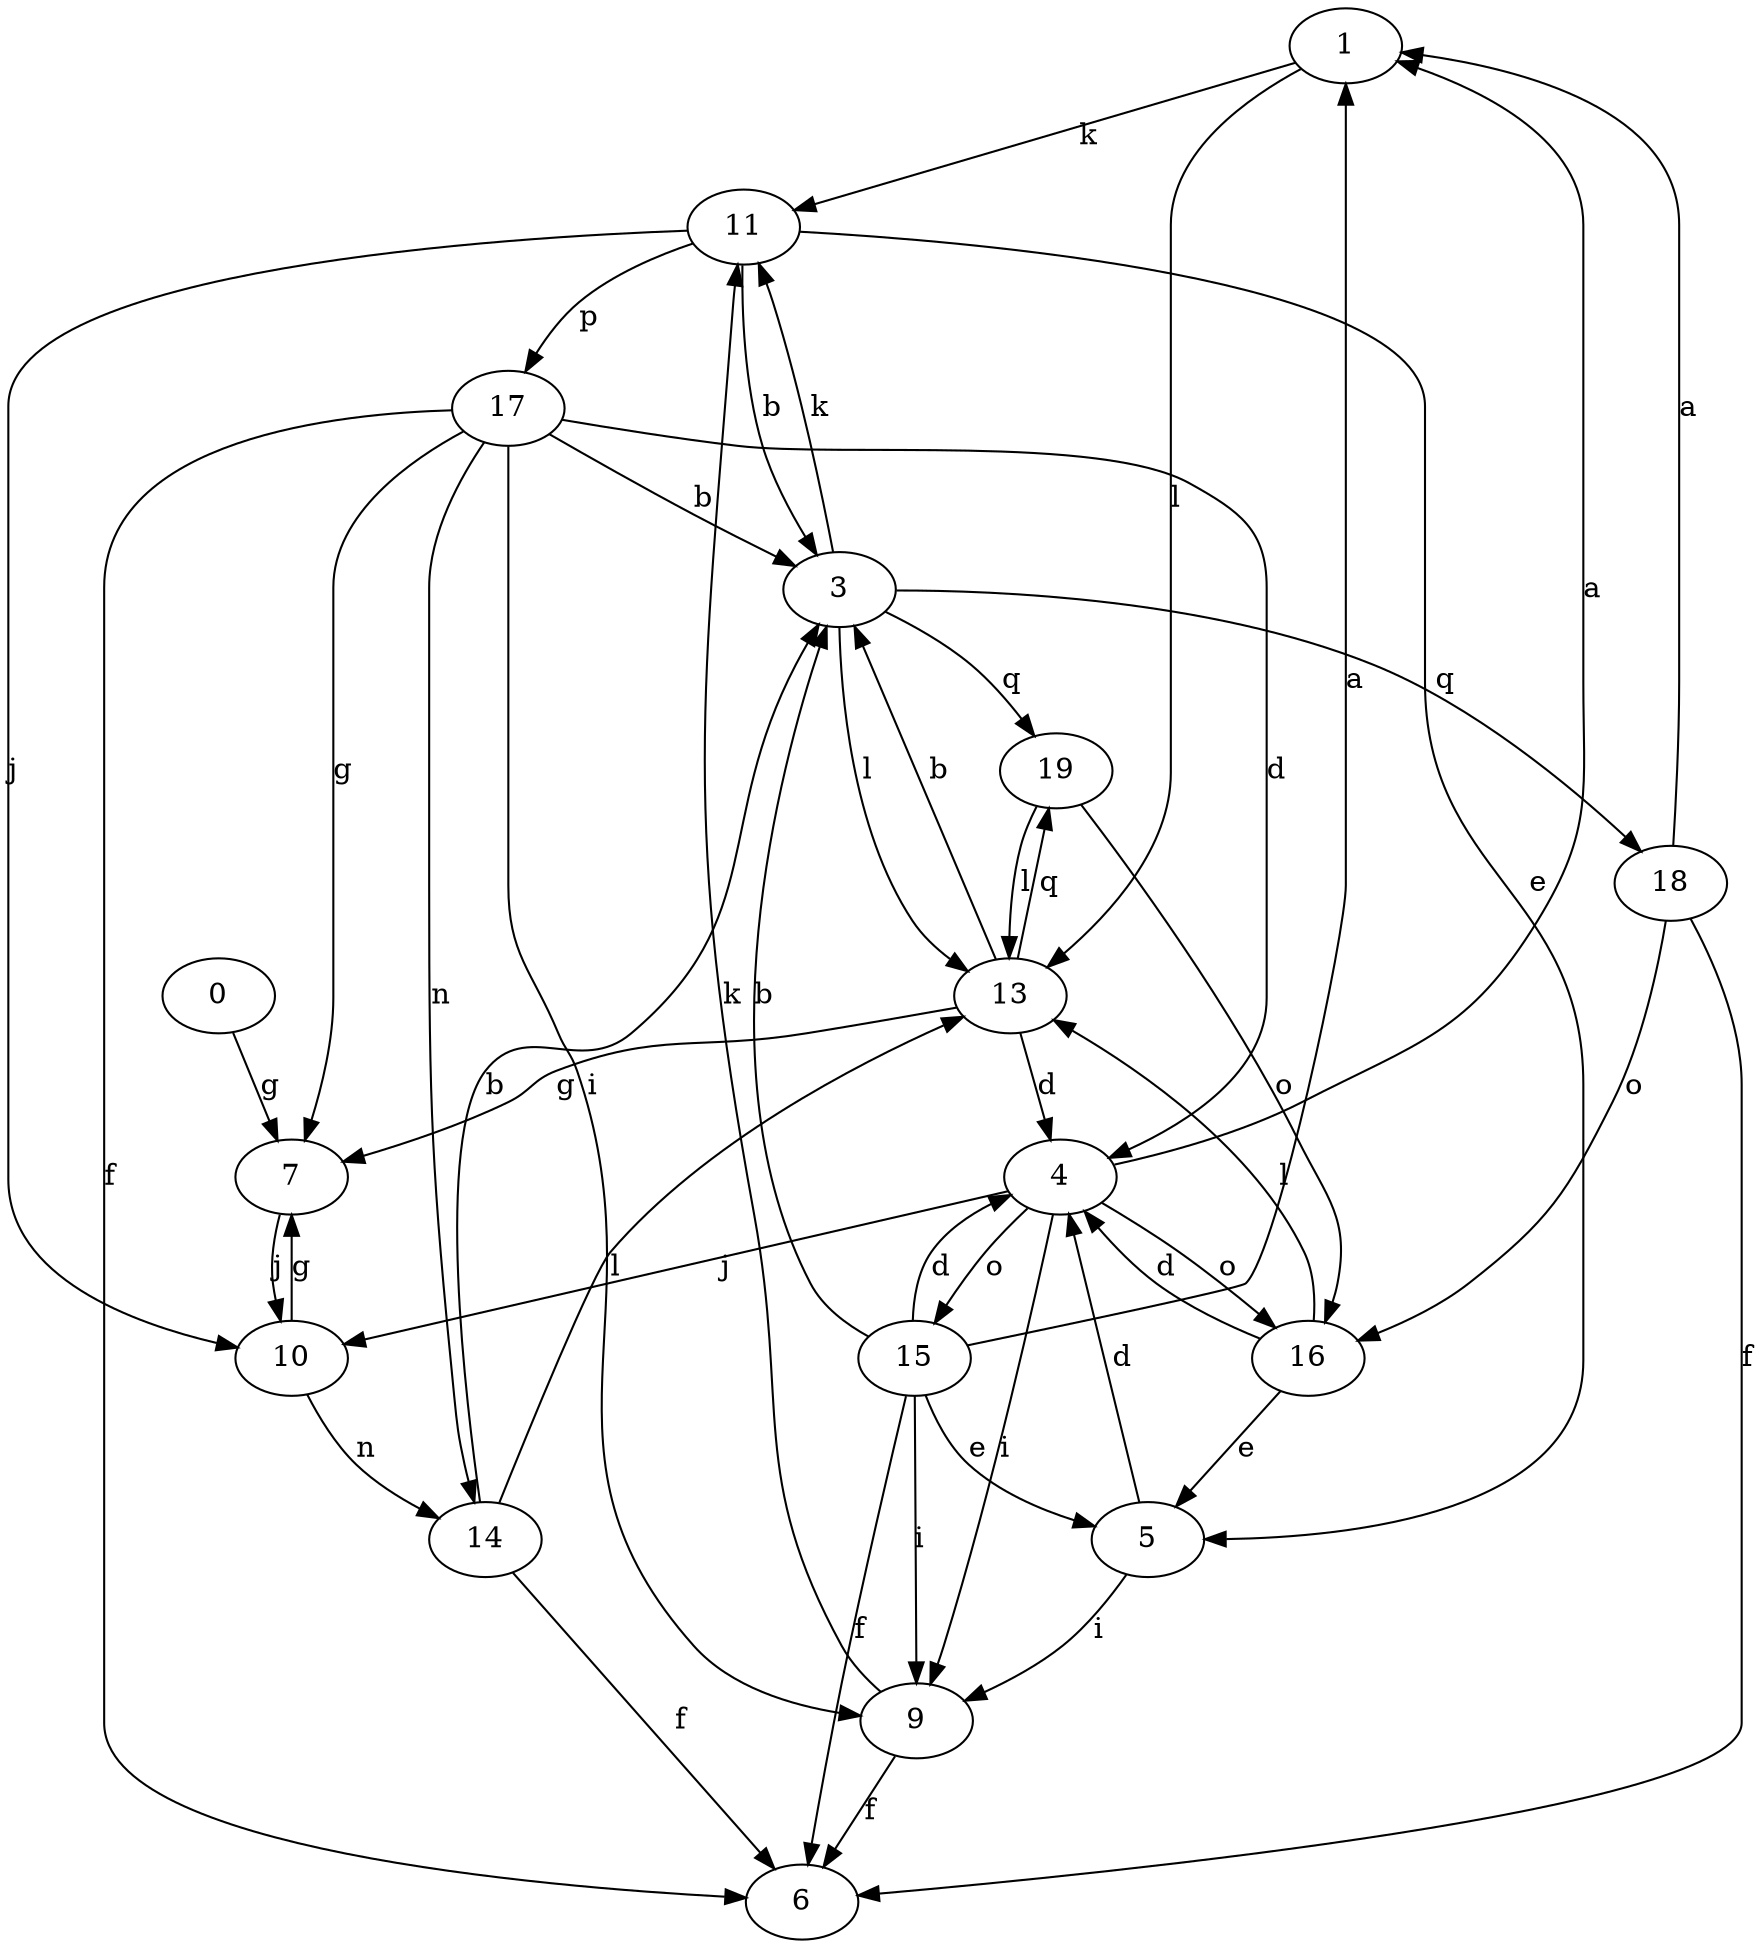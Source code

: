strict digraph  {
1;
3;
4;
5;
6;
7;
0;
9;
10;
11;
13;
14;
15;
16;
17;
18;
19;
1 -> 11  [label=k];
1 -> 13  [label=l];
3 -> 11  [label=k];
3 -> 13  [label=l];
3 -> 18  [label=q];
3 -> 19  [label=q];
4 -> 1  [label=a];
4 -> 9  [label=i];
4 -> 10  [label=j];
4 -> 15  [label=o];
4 -> 16  [label=o];
5 -> 4  [label=d];
5 -> 9  [label=i];
7 -> 10  [label=j];
0 -> 7  [label=g];
9 -> 6  [label=f];
9 -> 11  [label=k];
10 -> 7  [label=g];
10 -> 14  [label=n];
11 -> 3  [label=b];
11 -> 5  [label=e];
11 -> 10  [label=j];
11 -> 17  [label=p];
13 -> 3  [label=b];
13 -> 4  [label=d];
13 -> 7  [label=g];
13 -> 19  [label=q];
14 -> 3  [label=b];
14 -> 6  [label=f];
14 -> 13  [label=l];
15 -> 1  [label=a];
15 -> 3  [label=b];
15 -> 4  [label=d];
15 -> 5  [label=e];
15 -> 6  [label=f];
15 -> 9  [label=i];
16 -> 4  [label=d];
16 -> 5  [label=e];
16 -> 13  [label=l];
17 -> 3  [label=b];
17 -> 4  [label=d];
17 -> 6  [label=f];
17 -> 7  [label=g];
17 -> 9  [label=i];
17 -> 14  [label=n];
18 -> 1  [label=a];
18 -> 6  [label=f];
18 -> 16  [label=o];
19 -> 13  [label=l];
19 -> 16  [label=o];
}

